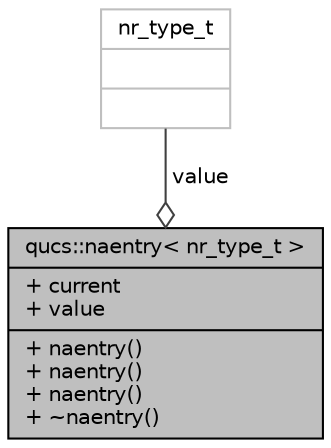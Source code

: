 digraph G
{
  edge [fontname="Helvetica",fontsize="10",labelfontname="Helvetica",labelfontsize="10"];
  node [fontname="Helvetica",fontsize="10",shape=record];
  Node1 [label="{qucs::naentry\< nr_type_t \>\n|+ current\l+ value\l|+ naentry()\l+ naentry()\l+ naentry()\l+ ~naentry()\l}",height=0.2,width=0.4,color="black", fillcolor="grey75", style="filled" fontcolor="black"];
  Node2 -> Node1 [color="grey25",fontsize="10",style="solid",label=" value" ,arrowhead="odiamond",fontname="Helvetica"];
  Node2 [label="{nr_type_t\n||}",height=0.2,width=0.4,color="grey75", fillcolor="white", style="filled"];
}

